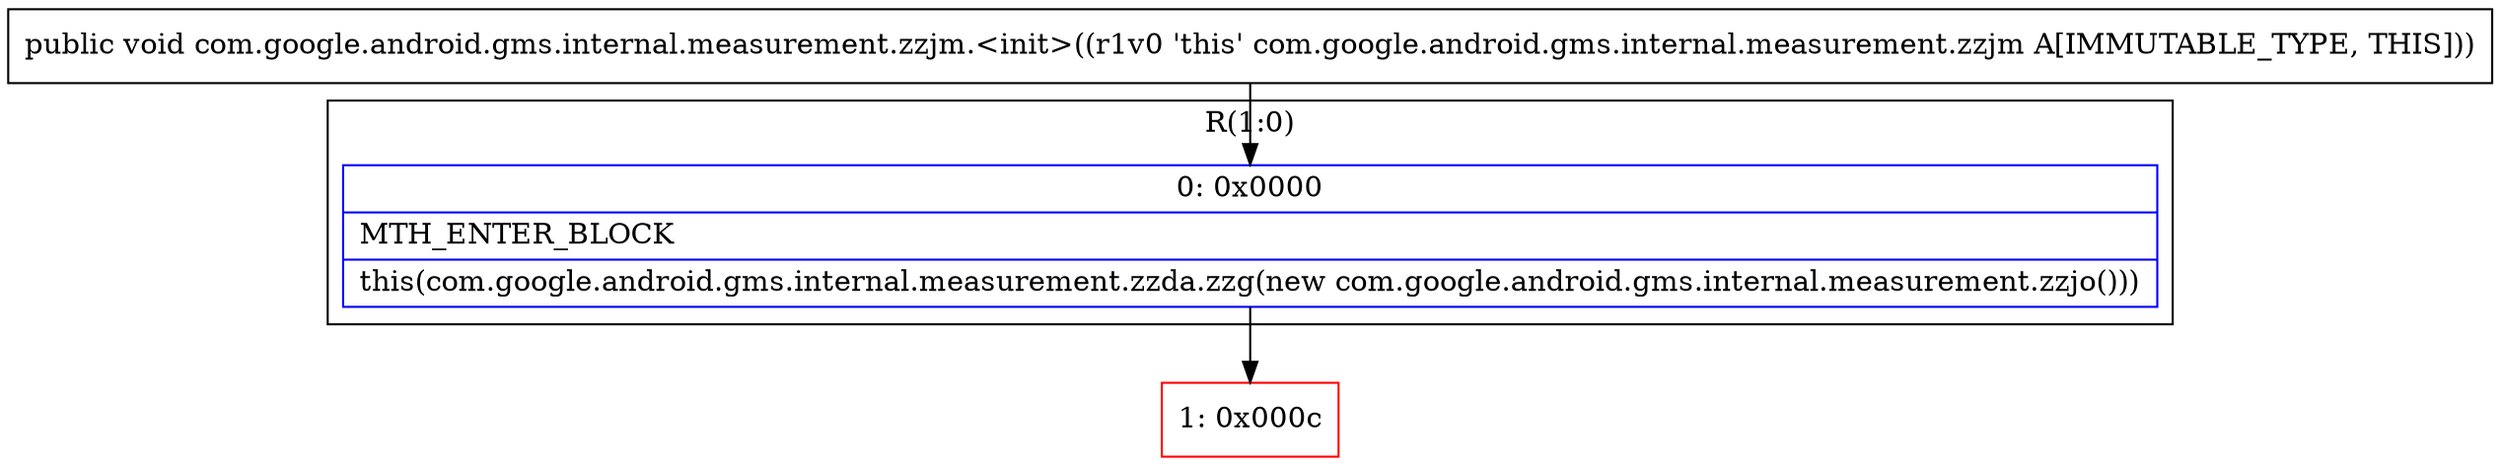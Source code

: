 digraph "CFG forcom.google.android.gms.internal.measurement.zzjm.\<init\>()V" {
subgraph cluster_Region_58109041 {
label = "R(1:0)";
node [shape=record,color=blue];
Node_0 [shape=record,label="{0\:\ 0x0000|MTH_ENTER_BLOCK\l|this(com.google.android.gms.internal.measurement.zzda.zzg(new com.google.android.gms.internal.measurement.zzjo()))\l}"];
}
Node_1 [shape=record,color=red,label="{1\:\ 0x000c}"];
MethodNode[shape=record,label="{public void com.google.android.gms.internal.measurement.zzjm.\<init\>((r1v0 'this' com.google.android.gms.internal.measurement.zzjm A[IMMUTABLE_TYPE, THIS])) }"];
MethodNode -> Node_0;
Node_0 -> Node_1;
}

